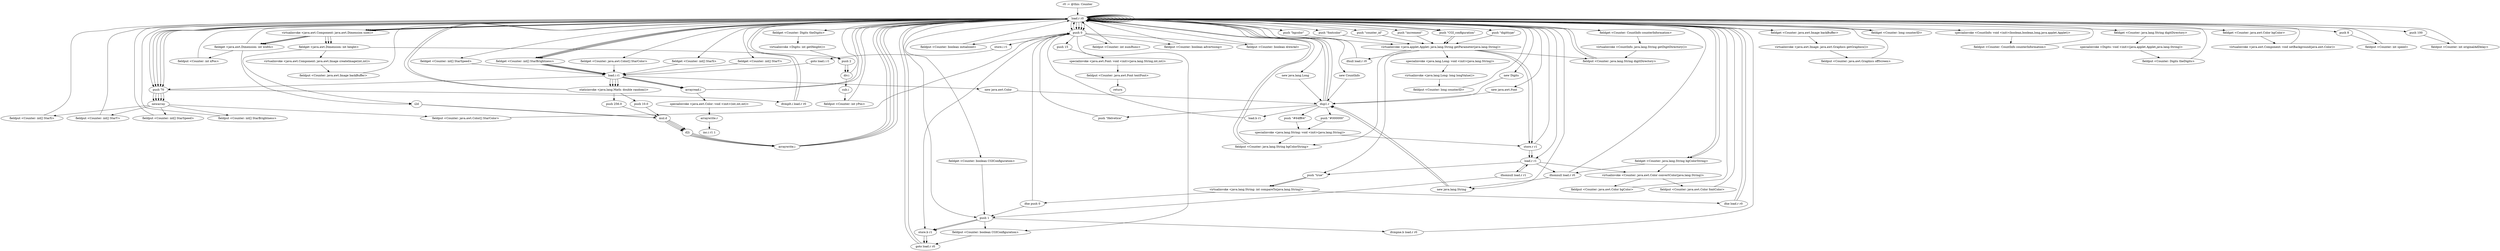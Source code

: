 digraph "" {
    "r0 := @this: Counter"
    "load.r r0"
    "r0 := @this: Counter"->"load.r r0";
    "push 0"
    "load.r r0"->"push 0";
    "fieldput <Counter: boolean initialized>"
    "push 0"->"fieldput <Counter: boolean initialized>";
    "fieldput <Counter: boolean initialized>"->"load.r r0";
    "push 70"
    "load.r r0"->"push 70";
    "newarray"
    "push 70"->"newarray";
    "fieldput <Counter: int[] StarX>"
    "newarray"->"fieldput <Counter: int[] StarX>";
    "fieldput <Counter: int[] StarX>"->"load.r r0";
    "load.r r0"->"push 70";
    "push 70"->"newarray";
    "fieldput <Counter: int[] StarY>"
    "newarray"->"fieldput <Counter: int[] StarY>";
    "fieldput <Counter: int[] StarY>"->"load.r r0";
    "load.r r0"->"push 70";
    "push 70"->"newarray";
    "fieldput <Counter: int[] StarSpeed>"
    "newarray"->"fieldput <Counter: int[] StarSpeed>";
    "fieldput <Counter: int[] StarSpeed>"->"load.r r0";
    "load.r r0"->"push 70";
    "push 70"->"newarray";
    "fieldput <Counter: int[] StarBrightness>"
    "newarray"->"fieldput <Counter: int[] StarBrightness>";
    "fieldput <Counter: int[] StarBrightness>"->"load.r r0";
    "load.r r0"->"push 70";
    "push 70"->"newarray";
    "fieldput <Counter: java.awt.Color[] StarColor>"
    "newarray"->"fieldput <Counter: java.awt.Color[] StarColor>";
    "fieldput <Counter: java.awt.Color[] StarColor>"->"push 0";
    "store.i r1"
    "push 0"->"store.i r1";
    "goto load.i r1"
    "store.i r1"->"goto load.i r1";
    "load.i r1"
    "goto load.i r1"->"load.i r1";
    "load.i r1"->"push 70";
    "ifcmplt.i load.r r0"
    "push 70"->"ifcmplt.i load.r r0";
    "ifcmplt.i load.r r0"->"load.r r0";
    "load.r r0"->"load.r r0";
    "load.r r0"->"load.r r0";
    "virtualinvoke <java.awt.Component: java.awt.Dimension size()>"
    "load.r r0"->"virtualinvoke <java.awt.Component: java.awt.Dimension size()>";
    "fieldget <java.awt.Dimension: int width>"
    "virtualinvoke <java.awt.Component: java.awt.Dimension size()>"->"fieldget <java.awt.Dimension: int width>";
    "fieldget <java.awt.Dimension: int width>"->"load.r r0";
    "load.r r0"->"virtualinvoke <java.awt.Component: java.awt.Dimension size()>";
    "fieldget <java.awt.Dimension: int height>"
    "virtualinvoke <java.awt.Component: java.awt.Dimension size()>"->"fieldget <java.awt.Dimension: int height>";
    "virtualinvoke <java.awt.Component: java.awt.Image createImage(int,int)>"
    "fieldget <java.awt.Dimension: int height>"->"virtualinvoke <java.awt.Component: java.awt.Image createImage(int,int)>";
    "fieldput <Counter: java.awt.Image backBuffer>"
    "virtualinvoke <java.awt.Component: java.awt.Image createImage(int,int)>"->"fieldput <Counter: java.awt.Image backBuffer>";
    "fieldput <Counter: java.awt.Image backBuffer>"->"load.r r0";
    "load.r r0"->"load.r r0";
    "fieldget <Counter: java.awt.Image backBuffer>"
    "load.r r0"->"fieldget <Counter: java.awt.Image backBuffer>";
    "virtualinvoke <java.awt.Image: java.awt.Graphics getGraphics()>"
    "fieldget <Counter: java.awt.Image backBuffer>"->"virtualinvoke <java.awt.Image: java.awt.Graphics getGraphics()>";
    "fieldput <Counter: java.awt.Graphics offScreen>"
    "virtualinvoke <java.awt.Image: java.awt.Graphics getGraphics()>"->"fieldput <Counter: java.awt.Graphics offScreen>";
    "fieldput <Counter: java.awt.Graphics offScreen>"->"load.r r0";
    "new java.lang.Long"
    "load.r r0"->"new java.lang.Long";
    "dup1.r"
    "new java.lang.Long"->"dup1.r";
    "dup1.r"->"load.r r0";
    "push \"counter_id\""
    "load.r r0"->"push \"counter_id\"";
    "virtualinvoke <java.applet.Applet: java.lang.String getParameter(java.lang.String)>"
    "push \"counter_id\""->"virtualinvoke <java.applet.Applet: java.lang.String getParameter(java.lang.String)>";
    "specialinvoke <java.lang.Long: void <init>(java.lang.String)>"
    "virtualinvoke <java.applet.Applet: java.lang.String getParameter(java.lang.String)>"->"specialinvoke <java.lang.Long: void <init>(java.lang.String)>";
    "virtualinvoke <java.lang.Long: long longValue()>"
    "specialinvoke <java.lang.Long: void <init>(java.lang.String)>"->"virtualinvoke <java.lang.Long: long longValue()>";
    "fieldput <Counter: long counterID>"
    "virtualinvoke <java.lang.Long: long longValue()>"->"fieldput <Counter: long counterID>";
    "fieldput <Counter: long counterID>"->"load.r r0";
    "push \"increment\""
    "load.r r0"->"push \"increment\"";
    "push \"increment\""->"virtualinvoke <java.applet.Applet: java.lang.String getParameter(java.lang.String)>";
    "store.r r1"
    "virtualinvoke <java.applet.Applet: java.lang.String getParameter(java.lang.String)>"->"store.r r1";
    "load.r r1"
    "store.r r1"->"load.r r1";
    "ifnonnull load.r r1"
    "load.r r1"->"ifnonnull load.r r1";
    "push 1"
    "ifnonnull load.r r1"->"push 1";
    "store.b r1"
    "push 1"->"store.b r1";
    "goto load.r r0"
    "store.b r1"->"goto load.r r0";
    "goto load.r r0"->"load.r r0";
    "push \"CGI_configuration\""
    "load.r r0"->"push \"CGI_configuration\"";
    "push \"CGI_configuration\""->"virtualinvoke <java.applet.Applet: java.lang.String getParameter(java.lang.String)>";
    "ifnull load.r r0"
    "virtualinvoke <java.applet.Applet: java.lang.String getParameter(java.lang.String)>"->"ifnull load.r r0";
    "ifnull load.r r0"->"load.r r0";
    "load.r r0"->"push \"CGI_configuration\"";
    "push \"CGI_configuration\""->"virtualinvoke <java.applet.Applet: java.lang.String getParameter(java.lang.String)>";
    "push \"true\""
    "virtualinvoke <java.applet.Applet: java.lang.String getParameter(java.lang.String)>"->"push \"true\"";
    "virtualinvoke <java.lang.String: int compareTo(java.lang.String)>"
    "push \"true\""->"virtualinvoke <java.lang.String: int compareTo(java.lang.String)>";
    "ifne load.r r0"
    "virtualinvoke <java.lang.String: int compareTo(java.lang.String)>"->"ifne load.r r0";
    "ifne load.r r0"->"load.r r0";
    "load.r r0"->"push 1";
    "fieldput <Counter: boolean CGIConfiguration>"
    "push 1"->"fieldput <Counter: boolean CGIConfiguration>";
    "fieldput <Counter: boolean CGIConfiguration>"->"goto load.r r0";
    "goto load.r r0"->"load.r r0";
    "new CountInfo"
    "load.r r0"->"new CountInfo";
    "new CountInfo"->"dup1.r";
    "load.b r1"
    "dup1.r"->"load.b r1";
    "load.b r1"->"push 0";
    "push 0"->"load.r r0";
    "fieldget <Counter: long counterID>"
    "load.r r0"->"fieldget <Counter: long counterID>";
    "fieldget <Counter: long counterID>"->"load.r r0";
    "specialinvoke <CountInfo: void <init>(boolean,boolean,long,java.applet.Applet)>"
    "load.r r0"->"specialinvoke <CountInfo: void <init>(boolean,boolean,long,java.applet.Applet)>";
    "fieldput <Counter: CountInfo counterInformation>"
    "specialinvoke <CountInfo: void <init>(boolean,boolean,long,java.applet.Applet)>"->"fieldput <Counter: CountInfo counterInformation>";
    "fieldput <Counter: CountInfo counterInformation>"->"load.r r0";
    "load.r r0"->"load.r r0";
    "push \"digittype\""
    "load.r r0"->"push \"digittype\"";
    "push \"digittype\""->"virtualinvoke <java.applet.Applet: java.lang.String getParameter(java.lang.String)>";
    "fieldput <Counter: java.lang.String digitDirectory>"
    "virtualinvoke <java.applet.Applet: java.lang.String getParameter(java.lang.String)>"->"fieldput <Counter: java.lang.String digitDirectory>";
    "fieldput <Counter: java.lang.String digitDirectory>"->"load.r r0";
    "fieldget <Counter: boolean CGIConfiguration>"
    "load.r r0"->"fieldget <Counter: boolean CGIConfiguration>";
    "fieldget <Counter: boolean CGIConfiguration>"->"push 1";
    "ifcmpne.b load.r r0"
    "push 1"->"ifcmpne.b load.r r0";
    "ifcmpne.b load.r r0"->"load.r r0";
    "load.r r0"->"load.r r0";
    "fieldget <Counter: CountInfo counterInformation>"
    "load.r r0"->"fieldget <Counter: CountInfo counterInformation>";
    "virtualinvoke <CountInfo: java.lang.String getDigitDirectory()>"
    "fieldget <Counter: CountInfo counterInformation>"->"virtualinvoke <CountInfo: java.lang.String getDigitDirectory()>";
    "virtualinvoke <CountInfo: java.lang.String getDigitDirectory()>"->"fieldput <Counter: java.lang.String digitDirectory>";
    "fieldput <Counter: java.lang.String digitDirectory>"->"load.r r0";
    "new Digits"
    "load.r r0"->"new Digits";
    "new Digits"->"dup1.r";
    "dup1.r"->"load.r r0";
    "load.r r0"->"load.r r0";
    "fieldget <Counter: java.lang.String digitDirectory>"
    "load.r r0"->"fieldget <Counter: java.lang.String digitDirectory>";
    "specialinvoke <Digits: void <init>(java.applet.Applet,java.lang.String)>"
    "fieldget <Counter: java.lang.String digitDirectory>"->"specialinvoke <Digits: void <init>(java.applet.Applet,java.lang.String)>";
    "fieldput <Counter: Digits theDigits>"
    "specialinvoke <Digits: void <init>(java.applet.Applet,java.lang.String)>"->"fieldput <Counter: Digits theDigits>";
    "fieldput <Counter: Digits theDigits>"->"load.r r0";
    "load.r r0"->"load.r r0";
    "push \"bgcolor\""
    "load.r r0"->"push \"bgcolor\"";
    "push \"bgcolor\""->"virtualinvoke <java.applet.Applet: java.lang.String getParameter(java.lang.String)>";
    "fieldput <Counter: java.lang.String bgColorString>"
    "virtualinvoke <java.applet.Applet: java.lang.String getParameter(java.lang.String)>"->"fieldput <Counter: java.lang.String bgColorString>";
    "fieldput <Counter: java.lang.String bgColorString>"->"load.r r0";
    "fieldget <Counter: java.lang.String bgColorString>"
    "load.r r0"->"fieldget <Counter: java.lang.String bgColorString>";
    "ifnonnull load.r r0"
    "fieldget <Counter: java.lang.String bgColorString>"->"ifnonnull load.r r0";
    "ifnonnull load.r r0"->"load.r r0";
    "new java.lang.String"
    "load.r r0"->"new java.lang.String";
    "new java.lang.String"->"dup1.r";
    "push \"#000000\""
    "dup1.r"->"push \"#000000\"";
    "specialinvoke <java.lang.String: void <init>(java.lang.String)>"
    "push \"#000000\""->"specialinvoke <java.lang.String: void <init>(java.lang.String)>";
    "specialinvoke <java.lang.String: void <init>(java.lang.String)>"->"fieldput <Counter: java.lang.String bgColorString>";
    "fieldput <Counter: java.lang.String bgColorString>"->"load.r r0";
    "push \"fontcolor\""
    "load.r r0"->"push \"fontcolor\"";
    "push \"fontcolor\""->"virtualinvoke <java.applet.Applet: java.lang.String getParameter(java.lang.String)>";
    "virtualinvoke <java.applet.Applet: java.lang.String getParameter(java.lang.String)>"->"store.r r1";
    "store.r r1"->"load.r r1";
    "load.r r1"->"ifnonnull load.r r0";
    "ifnonnull load.r r0"->"new java.lang.String";
    "new java.lang.String"->"dup1.r";
    "push \"#64ff64\""
    "dup1.r"->"push \"#64ff64\"";
    "push \"#64ff64\""->"specialinvoke <java.lang.String: void <init>(java.lang.String)>";
    "specialinvoke <java.lang.String: void <init>(java.lang.String)>"->"store.r r1";
    "store.r r1"->"load.r r0";
    "load.r r0"->"load.r r0";
    "load.r r0"->"load.r r0";
    "load.r r0"->"fieldget <Counter: java.lang.String bgColorString>";
    "virtualinvoke <Counter: java.awt.Color convertColor(java.lang.String)>"
    "fieldget <Counter: java.lang.String bgColorString>"->"virtualinvoke <Counter: java.awt.Color convertColor(java.lang.String)>";
    "fieldput <Counter: java.awt.Color bgColor>"
    "virtualinvoke <Counter: java.awt.Color convertColor(java.lang.String)>"->"fieldput <Counter: java.awt.Color bgColor>";
    "fieldput <Counter: java.awt.Color bgColor>"->"load.r r0";
    "load.r r0"->"load.r r0";
    "load.r r0"->"load.r r1";
    "load.r r1"->"virtualinvoke <Counter: java.awt.Color convertColor(java.lang.String)>";
    "fieldput <Counter: java.awt.Color fontColor>"
    "virtualinvoke <Counter: java.awt.Color convertColor(java.lang.String)>"->"fieldput <Counter: java.awt.Color fontColor>";
    "fieldput <Counter: java.awt.Color fontColor>"->"load.r r0";
    "load.r r0"->"load.r r0";
    "fieldget <Counter: java.awt.Color bgColor>"
    "load.r r0"->"fieldget <Counter: java.awt.Color bgColor>";
    "virtualinvoke <java.awt.Component: void setBackground(java.awt.Color)>"
    "fieldget <Counter: java.awt.Color bgColor>"->"virtualinvoke <java.awt.Component: void setBackground(java.awt.Color)>";
    "virtualinvoke <java.awt.Component: void setBackground(java.awt.Color)>"->"load.r r0";
    "load.r r0"->"load.r r0";
    "load.r r0"->"virtualinvoke <java.awt.Component: java.awt.Dimension size()>";
    "virtualinvoke <java.awt.Component: java.awt.Dimension size()>"->"fieldget <java.awt.Dimension: int width>";
    "fieldput <Counter: int xPos>"
    "fieldget <java.awt.Dimension: int width>"->"fieldput <Counter: int xPos>";
    "fieldput <Counter: int xPos>"->"load.r r0";
    "load.r r0"->"load.r r0";
    "load.r r0"->"virtualinvoke <java.awt.Component: java.awt.Dimension size()>";
    "virtualinvoke <java.awt.Component: java.awt.Dimension size()>"->"fieldget <java.awt.Dimension: int height>";
    "push 2"
    "fieldget <java.awt.Dimension: int height>"->"push 2";
    "div.i"
    "push 2"->"div.i";
    "div.i"->"load.r r0";
    "fieldget <Counter: Digits theDigits>"
    "load.r r0"->"fieldget <Counter: Digits theDigits>";
    "virtualinvoke <Digits: int getHeight()>"
    "fieldget <Counter: Digits theDigits>"->"virtualinvoke <Digits: int getHeight()>";
    "virtualinvoke <Digits: int getHeight()>"->"push 2";
    "push 2"->"div.i";
    "sub.i"
    "div.i"->"sub.i";
    "fieldput <Counter: int yPos>"
    "sub.i"->"fieldput <Counter: int yPos>";
    "fieldput <Counter: int yPos>"->"load.r r0";
    "push 8"
    "load.r r0"->"push 8";
    "fieldput <Counter: int speed>"
    "push 8"->"fieldput <Counter: int speed>";
    "fieldput <Counter: int speed>"->"load.r r0";
    "load.r r0"->"push 0";
    "fieldput <Counter: int numRuns>"
    "push 0"->"fieldput <Counter: int numRuns>";
    "fieldput <Counter: int numRuns>"->"load.r r0";
    "push 100"
    "load.r r0"->"push 100";
    "fieldput <Counter: int originalAdDelay>"
    "push 100"->"fieldput <Counter: int originalAdDelay>";
    "fieldput <Counter: int originalAdDelay>"->"load.r r0";
    "load.r r0"->"push 0";
    "fieldput <Counter: boolean advertising>"
    "push 0"->"fieldput <Counter: boolean advertising>";
    "fieldput <Counter: boolean advertising>"->"load.r r0";
    "load.r r0"->"push 0";
    "fieldput <Counter: boolean drewAd>"
    "push 0"->"fieldput <Counter: boolean drewAd>";
    "fieldput <Counter: boolean drewAd>"->"load.r r0";
    "new java.awt.Font"
    "load.r r0"->"new java.awt.Font";
    "new java.awt.Font"->"dup1.r";
    "push \"Helvetica\""
    "dup1.r"->"push \"Helvetica\"";
    "push \"Helvetica\""->"push 0";
    "push 15"
    "push 0"->"push 15";
    "specialinvoke <java.awt.Font: void <init>(java.lang.String,int,int)>"
    "push 15"->"specialinvoke <java.awt.Font: void <init>(java.lang.String,int,int)>";
    "fieldput <Counter: java.awt.Font textFont>"
    "specialinvoke <java.awt.Font: void <init>(java.lang.String,int,int)>"->"fieldput <Counter: java.awt.Font textFont>";
    "return"
    "fieldput <Counter: java.awt.Font textFont>"->"return";
    "ifne load.r r0"->"load.r r0";
    "load.r r0"->"push 0";
    "push 0"->"fieldput <Counter: boolean CGIConfiguration>";
    "ifnonnull load.r r1"->"load.r r1";
    "load.r r1"->"push \"true\"";
    "push \"true\""->"virtualinvoke <java.lang.String: int compareTo(java.lang.String)>";
    "ifne push 0"
    "virtualinvoke <java.lang.String: int compareTo(java.lang.String)>"->"ifne push 0";
    "ifne push 0"->"push 1";
    "push 1"->"store.b r1";
    "store.b r1"->"goto load.r r0";
    "ifne push 0"->"push 0";
    "push 0"->"store.b r1";
    "ifcmplt.i load.r r0"->"load.r r0";
    "fieldget <Counter: int[] StarX>"
    "load.r r0"->"fieldget <Counter: int[] StarX>";
    "fieldget <Counter: int[] StarX>"->"load.i r1";
    "staticinvoke <java.lang.Math: double random()>"
    "load.i r1"->"staticinvoke <java.lang.Math: double random()>";
    "staticinvoke <java.lang.Math: double random()>"->"load.r r0";
    "load.r r0"->"virtualinvoke <java.awt.Component: java.awt.Dimension size()>";
    "virtualinvoke <java.awt.Component: java.awt.Dimension size()>"->"fieldget <java.awt.Dimension: int width>";
    "i2d"
    "fieldget <java.awt.Dimension: int width>"->"i2d";
    "mul.d"
    "i2d"->"mul.d";
    "d2i"
    "mul.d"->"d2i";
    "arraywrite.i"
    "d2i"->"arraywrite.i";
    "arraywrite.i"->"load.r r0";
    "fieldget <Counter: int[] StarY>"
    "load.r r0"->"fieldget <Counter: int[] StarY>";
    "fieldget <Counter: int[] StarY>"->"load.i r1";
    "load.i r1"->"staticinvoke <java.lang.Math: double random()>";
    "staticinvoke <java.lang.Math: double random()>"->"load.r r0";
    "load.r r0"->"virtualinvoke <java.awt.Component: java.awt.Dimension size()>";
    "virtualinvoke <java.awt.Component: java.awt.Dimension size()>"->"fieldget <java.awt.Dimension: int height>";
    "fieldget <java.awt.Dimension: int height>"->"i2d";
    "i2d"->"mul.d";
    "mul.d"->"d2i";
    "d2i"->"arraywrite.i";
    "arraywrite.i"->"load.r r0";
    "fieldget <Counter: int[] StarSpeed>"
    "load.r r0"->"fieldget <Counter: int[] StarSpeed>";
    "fieldget <Counter: int[] StarSpeed>"->"load.i r1";
    "load.i r1"->"staticinvoke <java.lang.Math: double random()>";
    "push 10.0"
    "staticinvoke <java.lang.Math: double random()>"->"push 10.0";
    "push 10.0"->"mul.d";
    "mul.d"->"d2i";
    "d2i"->"arraywrite.i";
    "arraywrite.i"->"load.r r0";
    "fieldget <Counter: int[] StarBrightness>"
    "load.r r0"->"fieldget <Counter: int[] StarBrightness>";
    "fieldget <Counter: int[] StarBrightness>"->"load.i r1";
    "load.i r1"->"staticinvoke <java.lang.Math: double random()>";
    "push 256.0"
    "staticinvoke <java.lang.Math: double random()>"->"push 256.0";
    "push 256.0"->"mul.d";
    "mul.d"->"d2i";
    "d2i"->"arraywrite.i";
    "arraywrite.i"->"load.r r0";
    "fieldget <Counter: java.awt.Color[] StarColor>"
    "load.r r0"->"fieldget <Counter: java.awt.Color[] StarColor>";
    "fieldget <Counter: java.awt.Color[] StarColor>"->"load.i r1";
    "new java.awt.Color"
    "load.i r1"->"new java.awt.Color";
    "new java.awt.Color"->"dup1.r";
    "dup1.r"->"load.r r0";
    "load.r r0"->"fieldget <Counter: int[] StarBrightness>";
    "fieldget <Counter: int[] StarBrightness>"->"load.i r1";
    "arrayread.i"
    "load.i r1"->"arrayread.i";
    "arrayread.i"->"load.r r0";
    "load.r r0"->"fieldget <Counter: int[] StarBrightness>";
    "fieldget <Counter: int[] StarBrightness>"->"load.i r1";
    "load.i r1"->"arrayread.i";
    "arrayread.i"->"load.r r0";
    "load.r r0"->"fieldget <Counter: int[] StarBrightness>";
    "fieldget <Counter: int[] StarBrightness>"->"load.i r1";
    "load.i r1"->"arrayread.i";
    "specialinvoke <java.awt.Color: void <init>(int,int,int)>"
    "arrayread.i"->"specialinvoke <java.awt.Color: void <init>(int,int,int)>";
    "arraywrite.r"
    "specialinvoke <java.awt.Color: void <init>(int,int,int)>"->"arraywrite.r";
    "inc.i r1 1"
    "arraywrite.r"->"inc.i r1 1";
}
